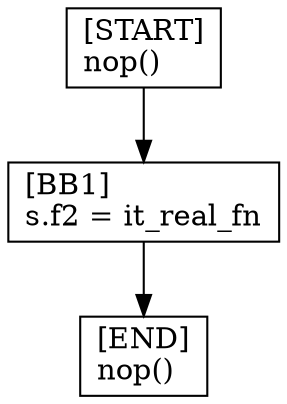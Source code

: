 digraph {
  node [shape=box]
  END [label="[END]\lnop()\l"];
  START [label="[START]\lnop()\l"];
  BB1 [label="[BB1]\ls.f2 = it_real_fn\l"];
  BB1 -> END;
  START -> BB1;
}
